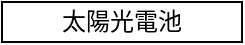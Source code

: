 <mxfile version="15.7.4" type="github">
  <diagram id="mflet01mKcNOprLp3C8A" name="ページ1">
    <mxGraphModel dx="460" dy="771" grid="1" gridSize="10" guides="1" tooltips="1" connect="1" arrows="1" fold="1" page="1" pageScale="1" pageWidth="827" pageHeight="1169" math="0" shadow="0">
      <root>
        <mxCell id="0" />
        <mxCell id="1" parent="0" />
        <mxCell id="b01LTP_591k1olKWwIqR-1" value="太陽光電池" style="rounded=0;whiteSpace=wrap;html=1;" vertex="1" parent="1">
          <mxGeometry x="60" y="370" width="120" height="20" as="geometry" />
        </mxCell>
      </root>
    </mxGraphModel>
  </diagram>
</mxfile>
